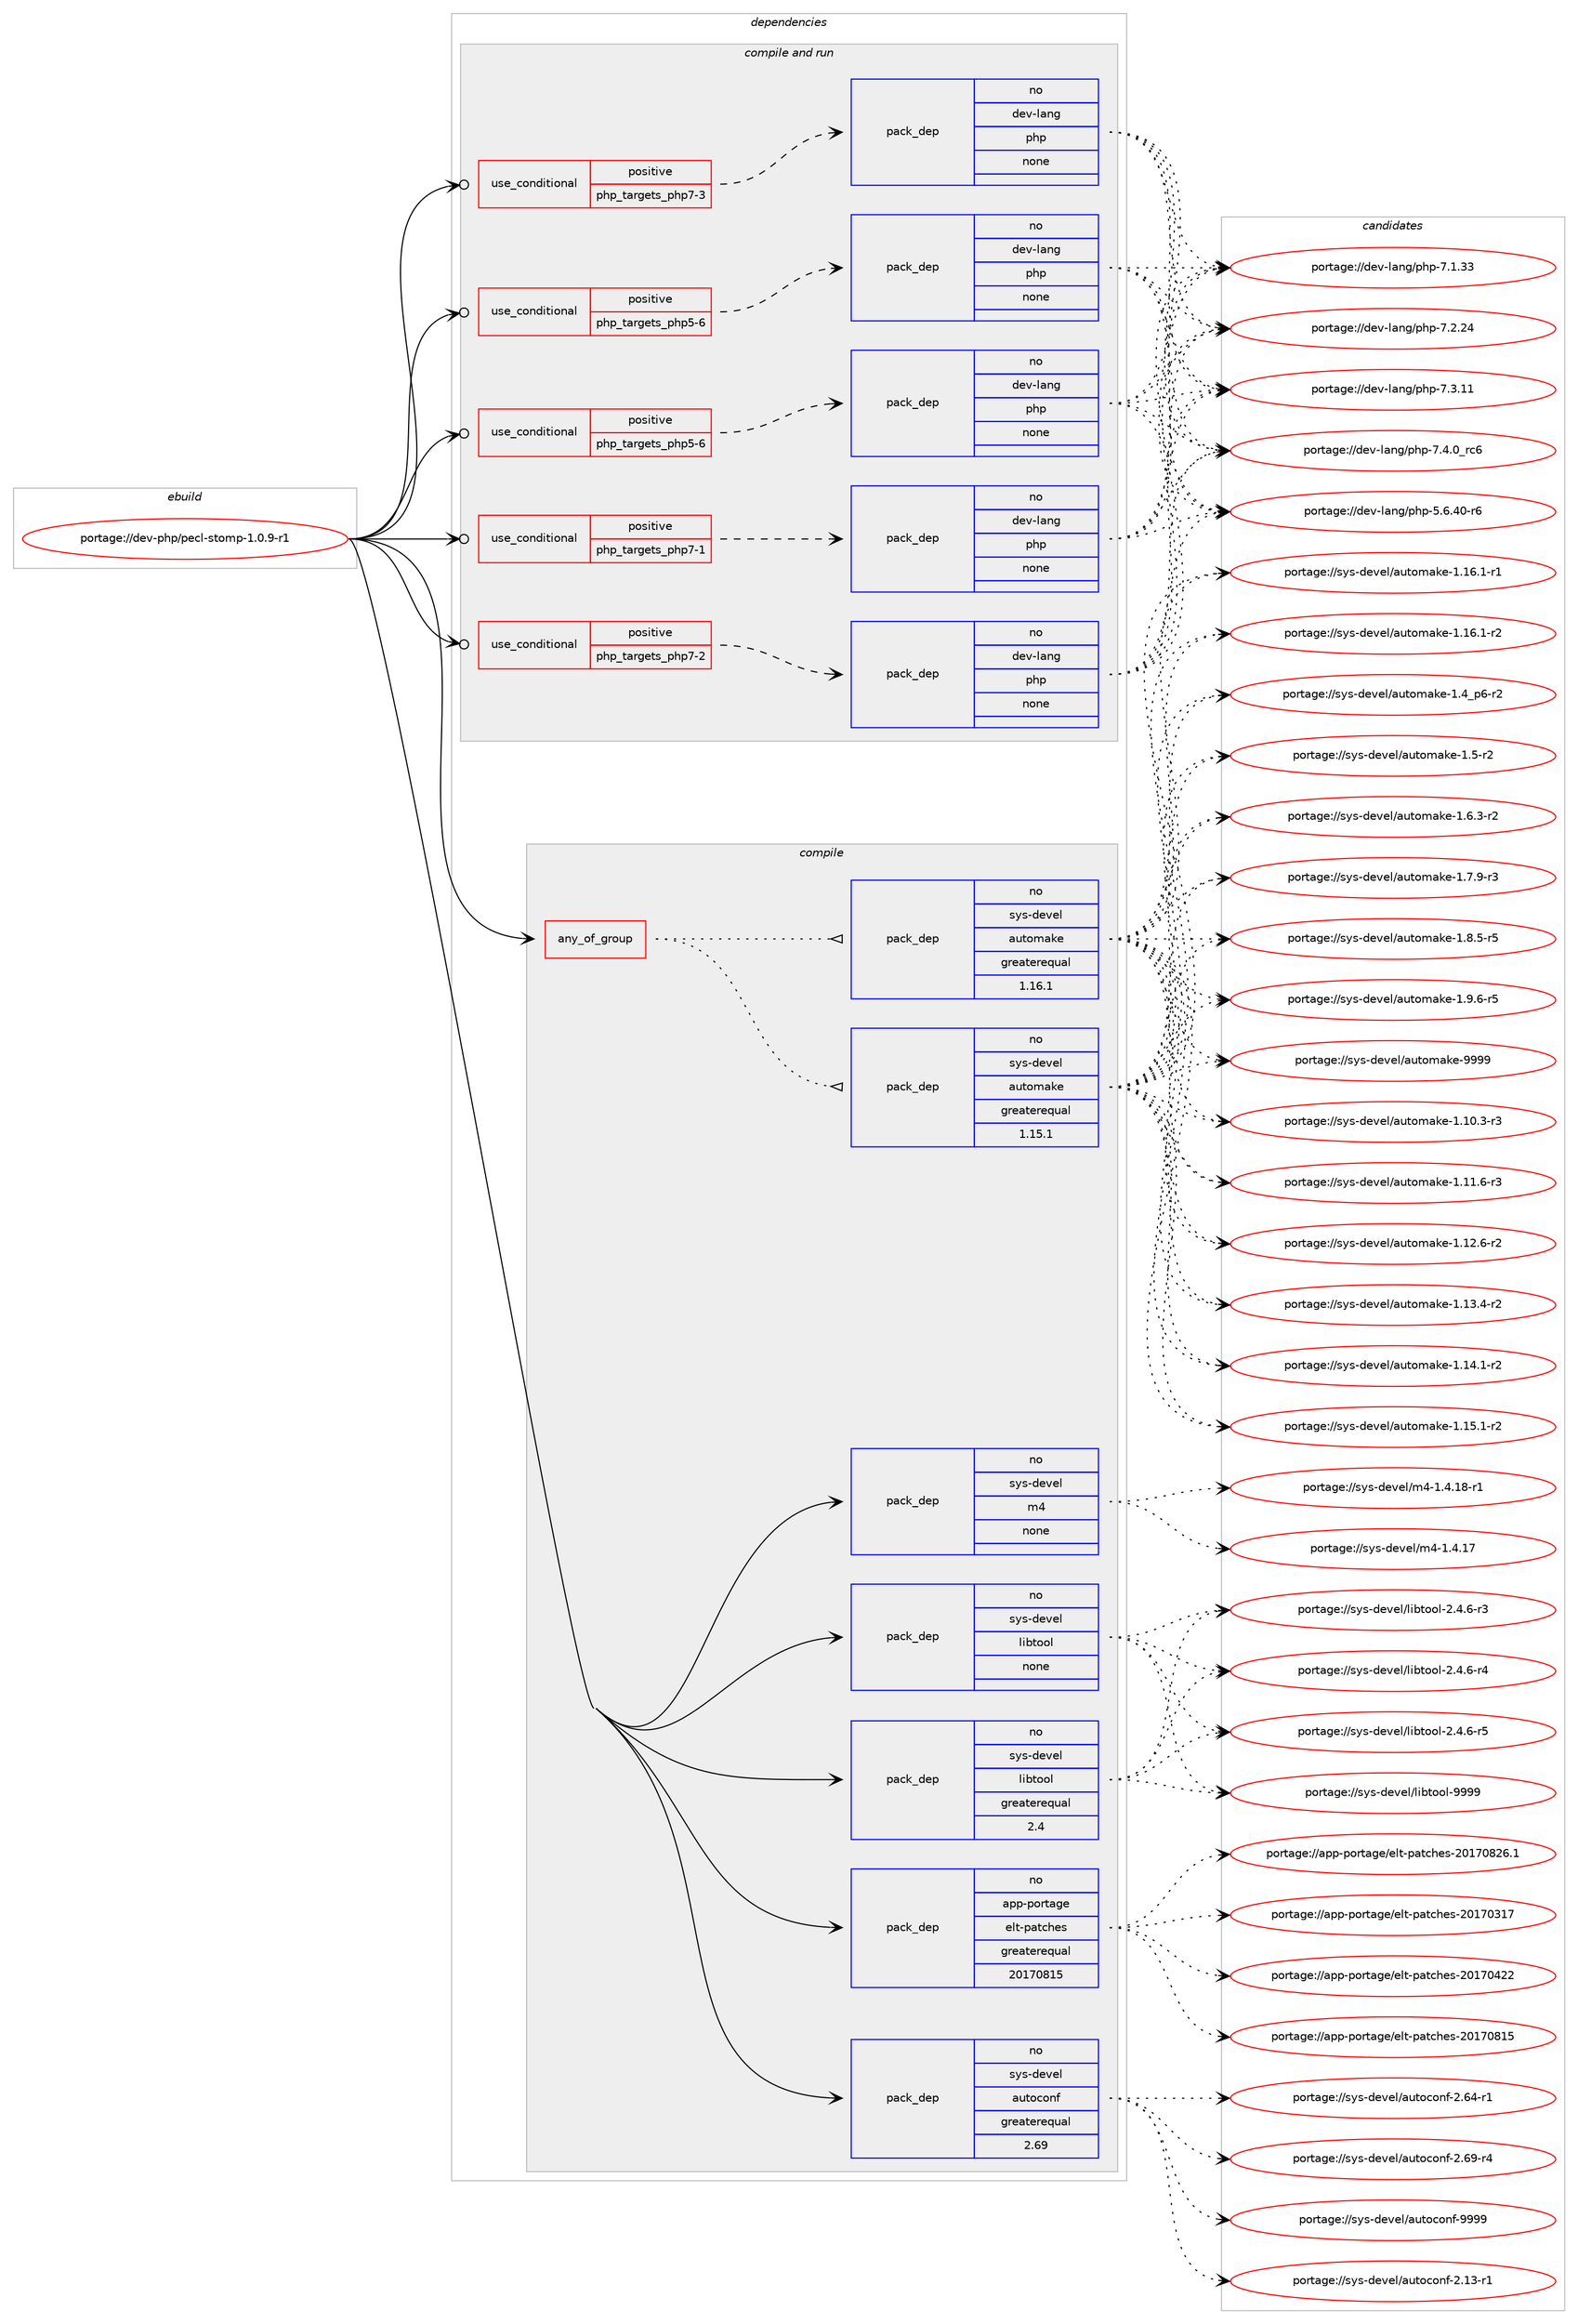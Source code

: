 digraph prolog {

# *************
# Graph options
# *************

newrank=true;
concentrate=true;
compound=true;
graph [rankdir=LR,fontname=Helvetica,fontsize=10,ranksep=1.5];#, ranksep=2.5, nodesep=0.2];
edge  [arrowhead=vee];
node  [fontname=Helvetica,fontsize=10];

# **********
# The ebuild
# **********

subgraph cluster_leftcol {
color=gray;
rank=same;
label=<<i>ebuild</i>>;
id [label="portage://dev-php/pecl-stomp-1.0.9-r1", color=red, width=4, href="../dev-php/pecl-stomp-1.0.9-r1.svg"];
}

# ****************
# The dependencies
# ****************

subgraph cluster_midcol {
color=gray;
label=<<i>dependencies</i>>;
subgraph cluster_compile {
fillcolor="#eeeeee";
style=filled;
label=<<i>compile</i>>;
subgraph any3206 {
dependency126229 [label=<<TABLE BORDER="0" CELLBORDER="1" CELLSPACING="0" CELLPADDING="4"><TR><TD CELLPADDING="10">any_of_group</TD></TR></TABLE>>, shape=none, color=red];subgraph pack98402 {
dependency126230 [label=<<TABLE BORDER="0" CELLBORDER="1" CELLSPACING="0" CELLPADDING="4" WIDTH="220"><TR><TD ROWSPAN="6" CELLPADDING="30">pack_dep</TD></TR><TR><TD WIDTH="110">no</TD></TR><TR><TD>sys-devel</TD></TR><TR><TD>automake</TD></TR><TR><TD>greaterequal</TD></TR><TR><TD>1.16.1</TD></TR></TABLE>>, shape=none, color=blue];
}
dependency126229:e -> dependency126230:w [weight=20,style="dotted",arrowhead="oinv"];
subgraph pack98403 {
dependency126231 [label=<<TABLE BORDER="0" CELLBORDER="1" CELLSPACING="0" CELLPADDING="4" WIDTH="220"><TR><TD ROWSPAN="6" CELLPADDING="30">pack_dep</TD></TR><TR><TD WIDTH="110">no</TD></TR><TR><TD>sys-devel</TD></TR><TR><TD>automake</TD></TR><TR><TD>greaterequal</TD></TR><TR><TD>1.15.1</TD></TR></TABLE>>, shape=none, color=blue];
}
dependency126229:e -> dependency126231:w [weight=20,style="dotted",arrowhead="oinv"];
}
id:e -> dependency126229:w [weight=20,style="solid",arrowhead="vee"];
subgraph pack98404 {
dependency126232 [label=<<TABLE BORDER="0" CELLBORDER="1" CELLSPACING="0" CELLPADDING="4" WIDTH="220"><TR><TD ROWSPAN="6" CELLPADDING="30">pack_dep</TD></TR><TR><TD WIDTH="110">no</TD></TR><TR><TD>app-portage</TD></TR><TR><TD>elt-patches</TD></TR><TR><TD>greaterequal</TD></TR><TR><TD>20170815</TD></TR></TABLE>>, shape=none, color=blue];
}
id:e -> dependency126232:w [weight=20,style="solid",arrowhead="vee"];
subgraph pack98405 {
dependency126233 [label=<<TABLE BORDER="0" CELLBORDER="1" CELLSPACING="0" CELLPADDING="4" WIDTH="220"><TR><TD ROWSPAN="6" CELLPADDING="30">pack_dep</TD></TR><TR><TD WIDTH="110">no</TD></TR><TR><TD>sys-devel</TD></TR><TR><TD>autoconf</TD></TR><TR><TD>greaterequal</TD></TR><TR><TD>2.69</TD></TR></TABLE>>, shape=none, color=blue];
}
id:e -> dependency126233:w [weight=20,style="solid",arrowhead="vee"];
subgraph pack98406 {
dependency126234 [label=<<TABLE BORDER="0" CELLBORDER="1" CELLSPACING="0" CELLPADDING="4" WIDTH="220"><TR><TD ROWSPAN="6" CELLPADDING="30">pack_dep</TD></TR><TR><TD WIDTH="110">no</TD></TR><TR><TD>sys-devel</TD></TR><TR><TD>libtool</TD></TR><TR><TD>greaterequal</TD></TR><TR><TD>2.4</TD></TR></TABLE>>, shape=none, color=blue];
}
id:e -> dependency126234:w [weight=20,style="solid",arrowhead="vee"];
subgraph pack98407 {
dependency126235 [label=<<TABLE BORDER="0" CELLBORDER="1" CELLSPACING="0" CELLPADDING="4" WIDTH="220"><TR><TD ROWSPAN="6" CELLPADDING="30">pack_dep</TD></TR><TR><TD WIDTH="110">no</TD></TR><TR><TD>sys-devel</TD></TR><TR><TD>libtool</TD></TR><TR><TD>none</TD></TR><TR><TD></TD></TR></TABLE>>, shape=none, color=blue];
}
id:e -> dependency126235:w [weight=20,style="solid",arrowhead="vee"];
subgraph pack98408 {
dependency126236 [label=<<TABLE BORDER="0" CELLBORDER="1" CELLSPACING="0" CELLPADDING="4" WIDTH="220"><TR><TD ROWSPAN="6" CELLPADDING="30">pack_dep</TD></TR><TR><TD WIDTH="110">no</TD></TR><TR><TD>sys-devel</TD></TR><TR><TD>m4</TD></TR><TR><TD>none</TD></TR><TR><TD></TD></TR></TABLE>>, shape=none, color=blue];
}
id:e -> dependency126236:w [weight=20,style="solid",arrowhead="vee"];
}
subgraph cluster_compileandrun {
fillcolor="#eeeeee";
style=filled;
label=<<i>compile and run</i>>;
subgraph cond24556 {
dependency126237 [label=<<TABLE BORDER="0" CELLBORDER="1" CELLSPACING="0" CELLPADDING="4"><TR><TD ROWSPAN="3" CELLPADDING="10">use_conditional</TD></TR><TR><TD>positive</TD></TR><TR><TD>php_targets_php5-6</TD></TR></TABLE>>, shape=none, color=red];
subgraph pack98409 {
dependency126238 [label=<<TABLE BORDER="0" CELLBORDER="1" CELLSPACING="0" CELLPADDING="4" WIDTH="220"><TR><TD ROWSPAN="6" CELLPADDING="30">pack_dep</TD></TR><TR><TD WIDTH="110">no</TD></TR><TR><TD>dev-lang</TD></TR><TR><TD>php</TD></TR><TR><TD>none</TD></TR><TR><TD></TD></TR></TABLE>>, shape=none, color=blue];
}
dependency126237:e -> dependency126238:w [weight=20,style="dashed",arrowhead="vee"];
}
id:e -> dependency126237:w [weight=20,style="solid",arrowhead="odotvee"];
subgraph cond24557 {
dependency126239 [label=<<TABLE BORDER="0" CELLBORDER="1" CELLSPACING="0" CELLPADDING="4"><TR><TD ROWSPAN="3" CELLPADDING="10">use_conditional</TD></TR><TR><TD>positive</TD></TR><TR><TD>php_targets_php5-6</TD></TR></TABLE>>, shape=none, color=red];
subgraph pack98410 {
dependency126240 [label=<<TABLE BORDER="0" CELLBORDER="1" CELLSPACING="0" CELLPADDING="4" WIDTH="220"><TR><TD ROWSPAN="6" CELLPADDING="30">pack_dep</TD></TR><TR><TD WIDTH="110">no</TD></TR><TR><TD>dev-lang</TD></TR><TR><TD>php</TD></TR><TR><TD>none</TD></TR><TR><TD></TD></TR></TABLE>>, shape=none, color=blue];
}
dependency126239:e -> dependency126240:w [weight=20,style="dashed",arrowhead="vee"];
}
id:e -> dependency126239:w [weight=20,style="solid",arrowhead="odotvee"];
subgraph cond24558 {
dependency126241 [label=<<TABLE BORDER="0" CELLBORDER="1" CELLSPACING="0" CELLPADDING="4"><TR><TD ROWSPAN="3" CELLPADDING="10">use_conditional</TD></TR><TR><TD>positive</TD></TR><TR><TD>php_targets_php7-1</TD></TR></TABLE>>, shape=none, color=red];
subgraph pack98411 {
dependency126242 [label=<<TABLE BORDER="0" CELLBORDER="1" CELLSPACING="0" CELLPADDING="4" WIDTH="220"><TR><TD ROWSPAN="6" CELLPADDING="30">pack_dep</TD></TR><TR><TD WIDTH="110">no</TD></TR><TR><TD>dev-lang</TD></TR><TR><TD>php</TD></TR><TR><TD>none</TD></TR><TR><TD></TD></TR></TABLE>>, shape=none, color=blue];
}
dependency126241:e -> dependency126242:w [weight=20,style="dashed",arrowhead="vee"];
}
id:e -> dependency126241:w [weight=20,style="solid",arrowhead="odotvee"];
subgraph cond24559 {
dependency126243 [label=<<TABLE BORDER="0" CELLBORDER="1" CELLSPACING="0" CELLPADDING="4"><TR><TD ROWSPAN="3" CELLPADDING="10">use_conditional</TD></TR><TR><TD>positive</TD></TR><TR><TD>php_targets_php7-2</TD></TR></TABLE>>, shape=none, color=red];
subgraph pack98412 {
dependency126244 [label=<<TABLE BORDER="0" CELLBORDER="1" CELLSPACING="0" CELLPADDING="4" WIDTH="220"><TR><TD ROWSPAN="6" CELLPADDING="30">pack_dep</TD></TR><TR><TD WIDTH="110">no</TD></TR><TR><TD>dev-lang</TD></TR><TR><TD>php</TD></TR><TR><TD>none</TD></TR><TR><TD></TD></TR></TABLE>>, shape=none, color=blue];
}
dependency126243:e -> dependency126244:w [weight=20,style="dashed",arrowhead="vee"];
}
id:e -> dependency126243:w [weight=20,style="solid",arrowhead="odotvee"];
subgraph cond24560 {
dependency126245 [label=<<TABLE BORDER="0" CELLBORDER="1" CELLSPACING="0" CELLPADDING="4"><TR><TD ROWSPAN="3" CELLPADDING="10">use_conditional</TD></TR><TR><TD>positive</TD></TR><TR><TD>php_targets_php7-3</TD></TR></TABLE>>, shape=none, color=red];
subgraph pack98413 {
dependency126246 [label=<<TABLE BORDER="0" CELLBORDER="1" CELLSPACING="0" CELLPADDING="4" WIDTH="220"><TR><TD ROWSPAN="6" CELLPADDING="30">pack_dep</TD></TR><TR><TD WIDTH="110">no</TD></TR><TR><TD>dev-lang</TD></TR><TR><TD>php</TD></TR><TR><TD>none</TD></TR><TR><TD></TD></TR></TABLE>>, shape=none, color=blue];
}
dependency126245:e -> dependency126246:w [weight=20,style="dashed",arrowhead="vee"];
}
id:e -> dependency126245:w [weight=20,style="solid",arrowhead="odotvee"];
}
subgraph cluster_run {
fillcolor="#eeeeee";
style=filled;
label=<<i>run</i>>;
}
}

# **************
# The candidates
# **************

subgraph cluster_choices {
rank=same;
color=gray;
label=<<i>candidates</i>>;

subgraph choice98402 {
color=black;
nodesep=1;
choiceportage11512111545100101118101108479711711611110997107101454946494846514511451 [label="portage://sys-devel/automake-1.10.3-r3", color=red, width=4,href="../sys-devel/automake-1.10.3-r3.svg"];
choiceportage11512111545100101118101108479711711611110997107101454946494946544511451 [label="portage://sys-devel/automake-1.11.6-r3", color=red, width=4,href="../sys-devel/automake-1.11.6-r3.svg"];
choiceportage11512111545100101118101108479711711611110997107101454946495046544511450 [label="portage://sys-devel/automake-1.12.6-r2", color=red, width=4,href="../sys-devel/automake-1.12.6-r2.svg"];
choiceportage11512111545100101118101108479711711611110997107101454946495146524511450 [label="portage://sys-devel/automake-1.13.4-r2", color=red, width=4,href="../sys-devel/automake-1.13.4-r2.svg"];
choiceportage11512111545100101118101108479711711611110997107101454946495246494511450 [label="portage://sys-devel/automake-1.14.1-r2", color=red, width=4,href="../sys-devel/automake-1.14.1-r2.svg"];
choiceportage11512111545100101118101108479711711611110997107101454946495346494511450 [label="portage://sys-devel/automake-1.15.1-r2", color=red, width=4,href="../sys-devel/automake-1.15.1-r2.svg"];
choiceportage11512111545100101118101108479711711611110997107101454946495446494511449 [label="portage://sys-devel/automake-1.16.1-r1", color=red, width=4,href="../sys-devel/automake-1.16.1-r1.svg"];
choiceportage11512111545100101118101108479711711611110997107101454946495446494511450 [label="portage://sys-devel/automake-1.16.1-r2", color=red, width=4,href="../sys-devel/automake-1.16.1-r2.svg"];
choiceportage115121115451001011181011084797117116111109971071014549465295112544511450 [label="portage://sys-devel/automake-1.4_p6-r2", color=red, width=4,href="../sys-devel/automake-1.4_p6-r2.svg"];
choiceportage11512111545100101118101108479711711611110997107101454946534511450 [label="portage://sys-devel/automake-1.5-r2", color=red, width=4,href="../sys-devel/automake-1.5-r2.svg"];
choiceportage115121115451001011181011084797117116111109971071014549465446514511450 [label="portage://sys-devel/automake-1.6.3-r2", color=red, width=4,href="../sys-devel/automake-1.6.3-r2.svg"];
choiceportage115121115451001011181011084797117116111109971071014549465546574511451 [label="portage://sys-devel/automake-1.7.9-r3", color=red, width=4,href="../sys-devel/automake-1.7.9-r3.svg"];
choiceportage115121115451001011181011084797117116111109971071014549465646534511453 [label="portage://sys-devel/automake-1.8.5-r5", color=red, width=4,href="../sys-devel/automake-1.8.5-r5.svg"];
choiceportage115121115451001011181011084797117116111109971071014549465746544511453 [label="portage://sys-devel/automake-1.9.6-r5", color=red, width=4,href="../sys-devel/automake-1.9.6-r5.svg"];
choiceportage115121115451001011181011084797117116111109971071014557575757 [label="portage://sys-devel/automake-9999", color=red, width=4,href="../sys-devel/automake-9999.svg"];
dependency126230:e -> choiceportage11512111545100101118101108479711711611110997107101454946494846514511451:w [style=dotted,weight="100"];
dependency126230:e -> choiceportage11512111545100101118101108479711711611110997107101454946494946544511451:w [style=dotted,weight="100"];
dependency126230:e -> choiceportage11512111545100101118101108479711711611110997107101454946495046544511450:w [style=dotted,weight="100"];
dependency126230:e -> choiceportage11512111545100101118101108479711711611110997107101454946495146524511450:w [style=dotted,weight="100"];
dependency126230:e -> choiceportage11512111545100101118101108479711711611110997107101454946495246494511450:w [style=dotted,weight="100"];
dependency126230:e -> choiceportage11512111545100101118101108479711711611110997107101454946495346494511450:w [style=dotted,weight="100"];
dependency126230:e -> choiceportage11512111545100101118101108479711711611110997107101454946495446494511449:w [style=dotted,weight="100"];
dependency126230:e -> choiceportage11512111545100101118101108479711711611110997107101454946495446494511450:w [style=dotted,weight="100"];
dependency126230:e -> choiceportage115121115451001011181011084797117116111109971071014549465295112544511450:w [style=dotted,weight="100"];
dependency126230:e -> choiceportage11512111545100101118101108479711711611110997107101454946534511450:w [style=dotted,weight="100"];
dependency126230:e -> choiceportage115121115451001011181011084797117116111109971071014549465446514511450:w [style=dotted,weight="100"];
dependency126230:e -> choiceportage115121115451001011181011084797117116111109971071014549465546574511451:w [style=dotted,weight="100"];
dependency126230:e -> choiceportage115121115451001011181011084797117116111109971071014549465646534511453:w [style=dotted,weight="100"];
dependency126230:e -> choiceportage115121115451001011181011084797117116111109971071014549465746544511453:w [style=dotted,weight="100"];
dependency126230:e -> choiceportage115121115451001011181011084797117116111109971071014557575757:w [style=dotted,weight="100"];
}
subgraph choice98403 {
color=black;
nodesep=1;
choiceportage11512111545100101118101108479711711611110997107101454946494846514511451 [label="portage://sys-devel/automake-1.10.3-r3", color=red, width=4,href="../sys-devel/automake-1.10.3-r3.svg"];
choiceportage11512111545100101118101108479711711611110997107101454946494946544511451 [label="portage://sys-devel/automake-1.11.6-r3", color=red, width=4,href="../sys-devel/automake-1.11.6-r3.svg"];
choiceportage11512111545100101118101108479711711611110997107101454946495046544511450 [label="portage://sys-devel/automake-1.12.6-r2", color=red, width=4,href="../sys-devel/automake-1.12.6-r2.svg"];
choiceportage11512111545100101118101108479711711611110997107101454946495146524511450 [label="portage://sys-devel/automake-1.13.4-r2", color=red, width=4,href="../sys-devel/automake-1.13.4-r2.svg"];
choiceportage11512111545100101118101108479711711611110997107101454946495246494511450 [label="portage://sys-devel/automake-1.14.1-r2", color=red, width=4,href="../sys-devel/automake-1.14.1-r2.svg"];
choiceportage11512111545100101118101108479711711611110997107101454946495346494511450 [label="portage://sys-devel/automake-1.15.1-r2", color=red, width=4,href="../sys-devel/automake-1.15.1-r2.svg"];
choiceportage11512111545100101118101108479711711611110997107101454946495446494511449 [label="portage://sys-devel/automake-1.16.1-r1", color=red, width=4,href="../sys-devel/automake-1.16.1-r1.svg"];
choiceportage11512111545100101118101108479711711611110997107101454946495446494511450 [label="portage://sys-devel/automake-1.16.1-r2", color=red, width=4,href="../sys-devel/automake-1.16.1-r2.svg"];
choiceportage115121115451001011181011084797117116111109971071014549465295112544511450 [label="portage://sys-devel/automake-1.4_p6-r2", color=red, width=4,href="../sys-devel/automake-1.4_p6-r2.svg"];
choiceportage11512111545100101118101108479711711611110997107101454946534511450 [label="portage://sys-devel/automake-1.5-r2", color=red, width=4,href="../sys-devel/automake-1.5-r2.svg"];
choiceportage115121115451001011181011084797117116111109971071014549465446514511450 [label="portage://sys-devel/automake-1.6.3-r2", color=red, width=4,href="../sys-devel/automake-1.6.3-r2.svg"];
choiceportage115121115451001011181011084797117116111109971071014549465546574511451 [label="portage://sys-devel/automake-1.7.9-r3", color=red, width=4,href="../sys-devel/automake-1.7.9-r3.svg"];
choiceportage115121115451001011181011084797117116111109971071014549465646534511453 [label="portage://sys-devel/automake-1.8.5-r5", color=red, width=4,href="../sys-devel/automake-1.8.5-r5.svg"];
choiceportage115121115451001011181011084797117116111109971071014549465746544511453 [label="portage://sys-devel/automake-1.9.6-r5", color=red, width=4,href="../sys-devel/automake-1.9.6-r5.svg"];
choiceportage115121115451001011181011084797117116111109971071014557575757 [label="portage://sys-devel/automake-9999", color=red, width=4,href="../sys-devel/automake-9999.svg"];
dependency126231:e -> choiceportage11512111545100101118101108479711711611110997107101454946494846514511451:w [style=dotted,weight="100"];
dependency126231:e -> choiceportage11512111545100101118101108479711711611110997107101454946494946544511451:w [style=dotted,weight="100"];
dependency126231:e -> choiceportage11512111545100101118101108479711711611110997107101454946495046544511450:w [style=dotted,weight="100"];
dependency126231:e -> choiceportage11512111545100101118101108479711711611110997107101454946495146524511450:w [style=dotted,weight="100"];
dependency126231:e -> choiceportage11512111545100101118101108479711711611110997107101454946495246494511450:w [style=dotted,weight="100"];
dependency126231:e -> choiceportage11512111545100101118101108479711711611110997107101454946495346494511450:w [style=dotted,weight="100"];
dependency126231:e -> choiceportage11512111545100101118101108479711711611110997107101454946495446494511449:w [style=dotted,weight="100"];
dependency126231:e -> choiceportage11512111545100101118101108479711711611110997107101454946495446494511450:w [style=dotted,weight="100"];
dependency126231:e -> choiceportage115121115451001011181011084797117116111109971071014549465295112544511450:w [style=dotted,weight="100"];
dependency126231:e -> choiceportage11512111545100101118101108479711711611110997107101454946534511450:w [style=dotted,weight="100"];
dependency126231:e -> choiceportage115121115451001011181011084797117116111109971071014549465446514511450:w [style=dotted,weight="100"];
dependency126231:e -> choiceportage115121115451001011181011084797117116111109971071014549465546574511451:w [style=dotted,weight="100"];
dependency126231:e -> choiceportage115121115451001011181011084797117116111109971071014549465646534511453:w [style=dotted,weight="100"];
dependency126231:e -> choiceportage115121115451001011181011084797117116111109971071014549465746544511453:w [style=dotted,weight="100"];
dependency126231:e -> choiceportage115121115451001011181011084797117116111109971071014557575757:w [style=dotted,weight="100"];
}
subgraph choice98404 {
color=black;
nodesep=1;
choiceportage97112112451121111141169710310147101108116451129711699104101115455048495548514955 [label="portage://app-portage/elt-patches-20170317", color=red, width=4,href="../app-portage/elt-patches-20170317.svg"];
choiceportage97112112451121111141169710310147101108116451129711699104101115455048495548525050 [label="portage://app-portage/elt-patches-20170422", color=red, width=4,href="../app-portage/elt-patches-20170422.svg"];
choiceportage97112112451121111141169710310147101108116451129711699104101115455048495548564953 [label="portage://app-portage/elt-patches-20170815", color=red, width=4,href="../app-portage/elt-patches-20170815.svg"];
choiceportage971121124511211111411697103101471011081164511297116991041011154550484955485650544649 [label="portage://app-portage/elt-patches-20170826.1", color=red, width=4,href="../app-portage/elt-patches-20170826.1.svg"];
dependency126232:e -> choiceportage97112112451121111141169710310147101108116451129711699104101115455048495548514955:w [style=dotted,weight="100"];
dependency126232:e -> choiceportage97112112451121111141169710310147101108116451129711699104101115455048495548525050:w [style=dotted,weight="100"];
dependency126232:e -> choiceportage97112112451121111141169710310147101108116451129711699104101115455048495548564953:w [style=dotted,weight="100"];
dependency126232:e -> choiceportage971121124511211111411697103101471011081164511297116991041011154550484955485650544649:w [style=dotted,weight="100"];
}
subgraph choice98405 {
color=black;
nodesep=1;
choiceportage1151211154510010111810110847971171161119911111010245504649514511449 [label="portage://sys-devel/autoconf-2.13-r1", color=red, width=4,href="../sys-devel/autoconf-2.13-r1.svg"];
choiceportage1151211154510010111810110847971171161119911111010245504654524511449 [label="portage://sys-devel/autoconf-2.64-r1", color=red, width=4,href="../sys-devel/autoconf-2.64-r1.svg"];
choiceportage1151211154510010111810110847971171161119911111010245504654574511452 [label="portage://sys-devel/autoconf-2.69-r4", color=red, width=4,href="../sys-devel/autoconf-2.69-r4.svg"];
choiceportage115121115451001011181011084797117116111991111101024557575757 [label="portage://sys-devel/autoconf-9999", color=red, width=4,href="../sys-devel/autoconf-9999.svg"];
dependency126233:e -> choiceportage1151211154510010111810110847971171161119911111010245504649514511449:w [style=dotted,weight="100"];
dependency126233:e -> choiceportage1151211154510010111810110847971171161119911111010245504654524511449:w [style=dotted,weight="100"];
dependency126233:e -> choiceportage1151211154510010111810110847971171161119911111010245504654574511452:w [style=dotted,weight="100"];
dependency126233:e -> choiceportage115121115451001011181011084797117116111991111101024557575757:w [style=dotted,weight="100"];
}
subgraph choice98406 {
color=black;
nodesep=1;
choiceportage1151211154510010111810110847108105981161111111084550465246544511451 [label="portage://sys-devel/libtool-2.4.6-r3", color=red, width=4,href="../sys-devel/libtool-2.4.6-r3.svg"];
choiceportage1151211154510010111810110847108105981161111111084550465246544511452 [label="portage://sys-devel/libtool-2.4.6-r4", color=red, width=4,href="../sys-devel/libtool-2.4.6-r4.svg"];
choiceportage1151211154510010111810110847108105981161111111084550465246544511453 [label="portage://sys-devel/libtool-2.4.6-r5", color=red, width=4,href="../sys-devel/libtool-2.4.6-r5.svg"];
choiceportage1151211154510010111810110847108105981161111111084557575757 [label="portage://sys-devel/libtool-9999", color=red, width=4,href="../sys-devel/libtool-9999.svg"];
dependency126234:e -> choiceportage1151211154510010111810110847108105981161111111084550465246544511451:w [style=dotted,weight="100"];
dependency126234:e -> choiceportage1151211154510010111810110847108105981161111111084550465246544511452:w [style=dotted,weight="100"];
dependency126234:e -> choiceportage1151211154510010111810110847108105981161111111084550465246544511453:w [style=dotted,weight="100"];
dependency126234:e -> choiceportage1151211154510010111810110847108105981161111111084557575757:w [style=dotted,weight="100"];
}
subgraph choice98407 {
color=black;
nodesep=1;
choiceportage1151211154510010111810110847108105981161111111084550465246544511451 [label="portage://sys-devel/libtool-2.4.6-r3", color=red, width=4,href="../sys-devel/libtool-2.4.6-r3.svg"];
choiceportage1151211154510010111810110847108105981161111111084550465246544511452 [label="portage://sys-devel/libtool-2.4.6-r4", color=red, width=4,href="../sys-devel/libtool-2.4.6-r4.svg"];
choiceportage1151211154510010111810110847108105981161111111084550465246544511453 [label="portage://sys-devel/libtool-2.4.6-r5", color=red, width=4,href="../sys-devel/libtool-2.4.6-r5.svg"];
choiceportage1151211154510010111810110847108105981161111111084557575757 [label="portage://sys-devel/libtool-9999", color=red, width=4,href="../sys-devel/libtool-9999.svg"];
dependency126235:e -> choiceportage1151211154510010111810110847108105981161111111084550465246544511451:w [style=dotted,weight="100"];
dependency126235:e -> choiceportage1151211154510010111810110847108105981161111111084550465246544511452:w [style=dotted,weight="100"];
dependency126235:e -> choiceportage1151211154510010111810110847108105981161111111084550465246544511453:w [style=dotted,weight="100"];
dependency126235:e -> choiceportage1151211154510010111810110847108105981161111111084557575757:w [style=dotted,weight="100"];
}
subgraph choice98408 {
color=black;
nodesep=1;
choiceportage11512111545100101118101108471095245494652464955 [label="portage://sys-devel/m4-1.4.17", color=red, width=4,href="../sys-devel/m4-1.4.17.svg"];
choiceportage115121115451001011181011084710952454946524649564511449 [label="portage://sys-devel/m4-1.4.18-r1", color=red, width=4,href="../sys-devel/m4-1.4.18-r1.svg"];
dependency126236:e -> choiceportage11512111545100101118101108471095245494652464955:w [style=dotted,weight="100"];
dependency126236:e -> choiceportage115121115451001011181011084710952454946524649564511449:w [style=dotted,weight="100"];
}
subgraph choice98409 {
color=black;
nodesep=1;
choiceportage100101118451089711010347112104112455346544652484511454 [label="portage://dev-lang/php-5.6.40-r6", color=red, width=4,href="../dev-lang/php-5.6.40-r6.svg"];
choiceportage10010111845108971101034711210411245554649465151 [label="portage://dev-lang/php-7.1.33", color=red, width=4,href="../dev-lang/php-7.1.33.svg"];
choiceportage10010111845108971101034711210411245554650465052 [label="portage://dev-lang/php-7.2.24", color=red, width=4,href="../dev-lang/php-7.2.24.svg"];
choiceportage10010111845108971101034711210411245554651464949 [label="portage://dev-lang/php-7.3.11", color=red, width=4,href="../dev-lang/php-7.3.11.svg"];
choiceportage100101118451089711010347112104112455546524648951149954 [label="portage://dev-lang/php-7.4.0_rc6", color=red, width=4,href="../dev-lang/php-7.4.0_rc6.svg"];
dependency126238:e -> choiceportage100101118451089711010347112104112455346544652484511454:w [style=dotted,weight="100"];
dependency126238:e -> choiceportage10010111845108971101034711210411245554649465151:w [style=dotted,weight="100"];
dependency126238:e -> choiceportage10010111845108971101034711210411245554650465052:w [style=dotted,weight="100"];
dependency126238:e -> choiceportage10010111845108971101034711210411245554651464949:w [style=dotted,weight="100"];
dependency126238:e -> choiceportage100101118451089711010347112104112455546524648951149954:w [style=dotted,weight="100"];
}
subgraph choice98410 {
color=black;
nodesep=1;
choiceportage100101118451089711010347112104112455346544652484511454 [label="portage://dev-lang/php-5.6.40-r6", color=red, width=4,href="../dev-lang/php-5.6.40-r6.svg"];
choiceportage10010111845108971101034711210411245554649465151 [label="portage://dev-lang/php-7.1.33", color=red, width=4,href="../dev-lang/php-7.1.33.svg"];
choiceportage10010111845108971101034711210411245554650465052 [label="portage://dev-lang/php-7.2.24", color=red, width=4,href="../dev-lang/php-7.2.24.svg"];
choiceportage10010111845108971101034711210411245554651464949 [label="portage://dev-lang/php-7.3.11", color=red, width=4,href="../dev-lang/php-7.3.11.svg"];
choiceportage100101118451089711010347112104112455546524648951149954 [label="portage://dev-lang/php-7.4.0_rc6", color=red, width=4,href="../dev-lang/php-7.4.0_rc6.svg"];
dependency126240:e -> choiceportage100101118451089711010347112104112455346544652484511454:w [style=dotted,weight="100"];
dependency126240:e -> choiceportage10010111845108971101034711210411245554649465151:w [style=dotted,weight="100"];
dependency126240:e -> choiceportage10010111845108971101034711210411245554650465052:w [style=dotted,weight="100"];
dependency126240:e -> choiceportage10010111845108971101034711210411245554651464949:w [style=dotted,weight="100"];
dependency126240:e -> choiceportage100101118451089711010347112104112455546524648951149954:w [style=dotted,weight="100"];
}
subgraph choice98411 {
color=black;
nodesep=1;
choiceportage100101118451089711010347112104112455346544652484511454 [label="portage://dev-lang/php-5.6.40-r6", color=red, width=4,href="../dev-lang/php-5.6.40-r6.svg"];
choiceportage10010111845108971101034711210411245554649465151 [label="portage://dev-lang/php-7.1.33", color=red, width=4,href="../dev-lang/php-7.1.33.svg"];
choiceportage10010111845108971101034711210411245554650465052 [label="portage://dev-lang/php-7.2.24", color=red, width=4,href="../dev-lang/php-7.2.24.svg"];
choiceportage10010111845108971101034711210411245554651464949 [label="portage://dev-lang/php-7.3.11", color=red, width=4,href="../dev-lang/php-7.3.11.svg"];
choiceportage100101118451089711010347112104112455546524648951149954 [label="portage://dev-lang/php-7.4.0_rc6", color=red, width=4,href="../dev-lang/php-7.4.0_rc6.svg"];
dependency126242:e -> choiceportage100101118451089711010347112104112455346544652484511454:w [style=dotted,weight="100"];
dependency126242:e -> choiceportage10010111845108971101034711210411245554649465151:w [style=dotted,weight="100"];
dependency126242:e -> choiceportage10010111845108971101034711210411245554650465052:w [style=dotted,weight="100"];
dependency126242:e -> choiceportage10010111845108971101034711210411245554651464949:w [style=dotted,weight="100"];
dependency126242:e -> choiceportage100101118451089711010347112104112455546524648951149954:w [style=dotted,weight="100"];
}
subgraph choice98412 {
color=black;
nodesep=1;
choiceportage100101118451089711010347112104112455346544652484511454 [label="portage://dev-lang/php-5.6.40-r6", color=red, width=4,href="../dev-lang/php-5.6.40-r6.svg"];
choiceportage10010111845108971101034711210411245554649465151 [label="portage://dev-lang/php-7.1.33", color=red, width=4,href="../dev-lang/php-7.1.33.svg"];
choiceportage10010111845108971101034711210411245554650465052 [label="portage://dev-lang/php-7.2.24", color=red, width=4,href="../dev-lang/php-7.2.24.svg"];
choiceportage10010111845108971101034711210411245554651464949 [label="portage://dev-lang/php-7.3.11", color=red, width=4,href="../dev-lang/php-7.3.11.svg"];
choiceportage100101118451089711010347112104112455546524648951149954 [label="portage://dev-lang/php-7.4.0_rc6", color=red, width=4,href="../dev-lang/php-7.4.0_rc6.svg"];
dependency126244:e -> choiceportage100101118451089711010347112104112455346544652484511454:w [style=dotted,weight="100"];
dependency126244:e -> choiceportage10010111845108971101034711210411245554649465151:w [style=dotted,weight="100"];
dependency126244:e -> choiceportage10010111845108971101034711210411245554650465052:w [style=dotted,weight="100"];
dependency126244:e -> choiceportage10010111845108971101034711210411245554651464949:w [style=dotted,weight="100"];
dependency126244:e -> choiceportage100101118451089711010347112104112455546524648951149954:w [style=dotted,weight="100"];
}
subgraph choice98413 {
color=black;
nodesep=1;
choiceportage100101118451089711010347112104112455346544652484511454 [label="portage://dev-lang/php-5.6.40-r6", color=red, width=4,href="../dev-lang/php-5.6.40-r6.svg"];
choiceportage10010111845108971101034711210411245554649465151 [label="portage://dev-lang/php-7.1.33", color=red, width=4,href="../dev-lang/php-7.1.33.svg"];
choiceportage10010111845108971101034711210411245554650465052 [label="portage://dev-lang/php-7.2.24", color=red, width=4,href="../dev-lang/php-7.2.24.svg"];
choiceportage10010111845108971101034711210411245554651464949 [label="portage://dev-lang/php-7.3.11", color=red, width=4,href="../dev-lang/php-7.3.11.svg"];
choiceportage100101118451089711010347112104112455546524648951149954 [label="portage://dev-lang/php-7.4.0_rc6", color=red, width=4,href="../dev-lang/php-7.4.0_rc6.svg"];
dependency126246:e -> choiceportage100101118451089711010347112104112455346544652484511454:w [style=dotted,weight="100"];
dependency126246:e -> choiceportage10010111845108971101034711210411245554649465151:w [style=dotted,weight="100"];
dependency126246:e -> choiceportage10010111845108971101034711210411245554650465052:w [style=dotted,weight="100"];
dependency126246:e -> choiceportage10010111845108971101034711210411245554651464949:w [style=dotted,weight="100"];
dependency126246:e -> choiceportage100101118451089711010347112104112455546524648951149954:w [style=dotted,weight="100"];
}
}

}
